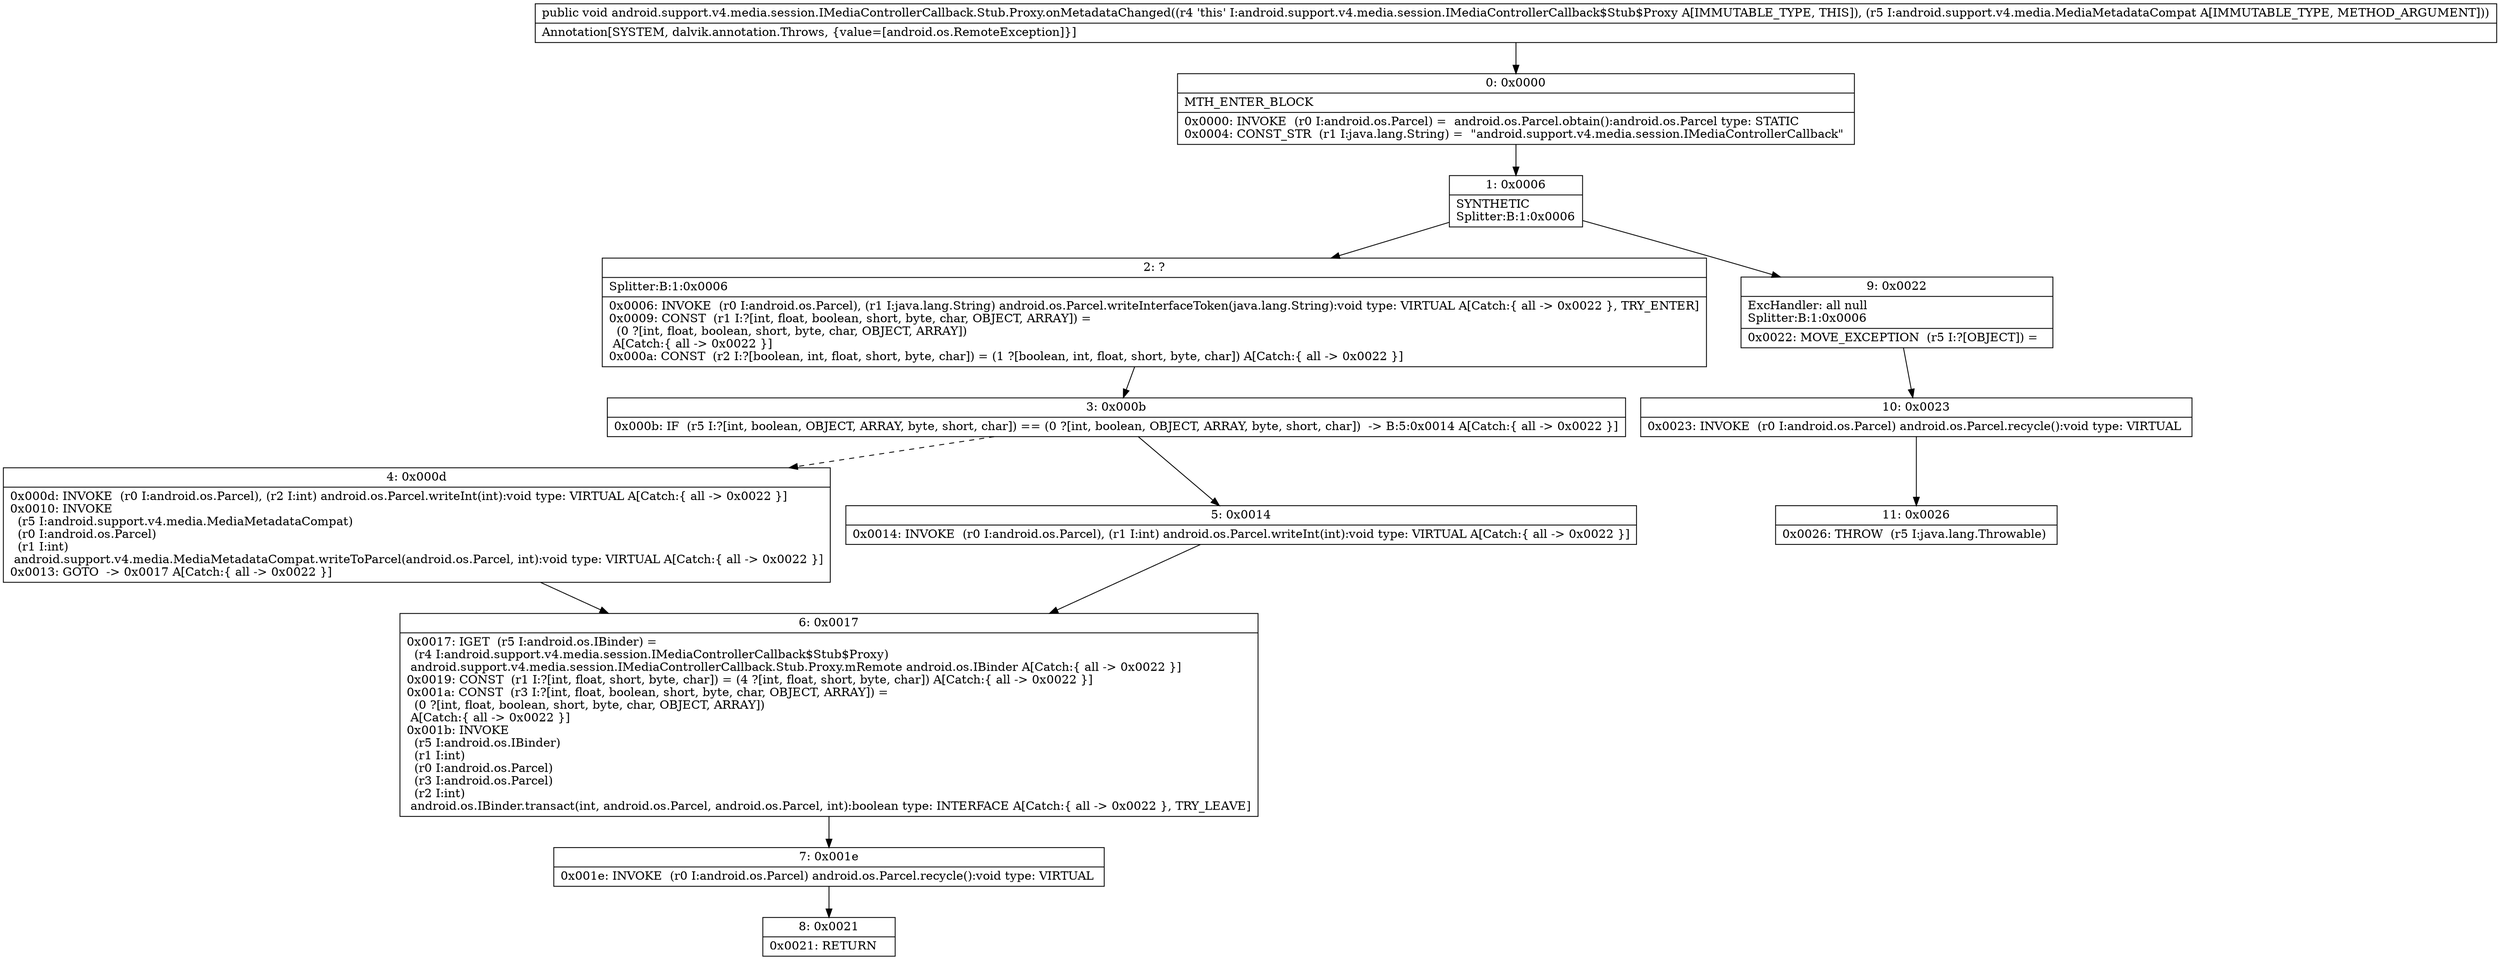 digraph "CFG forandroid.support.v4.media.session.IMediaControllerCallback.Stub.Proxy.onMetadataChanged(Landroid\/support\/v4\/media\/MediaMetadataCompat;)V" {
Node_0 [shape=record,label="{0\:\ 0x0000|MTH_ENTER_BLOCK\l|0x0000: INVOKE  (r0 I:android.os.Parcel) =  android.os.Parcel.obtain():android.os.Parcel type: STATIC \l0x0004: CONST_STR  (r1 I:java.lang.String) =  \"android.support.v4.media.session.IMediaControllerCallback\" \l}"];
Node_1 [shape=record,label="{1\:\ 0x0006|SYNTHETIC\lSplitter:B:1:0x0006\l}"];
Node_2 [shape=record,label="{2\:\ ?|Splitter:B:1:0x0006\l|0x0006: INVOKE  (r0 I:android.os.Parcel), (r1 I:java.lang.String) android.os.Parcel.writeInterfaceToken(java.lang.String):void type: VIRTUAL A[Catch:\{ all \-\> 0x0022 \}, TRY_ENTER]\l0x0009: CONST  (r1 I:?[int, float, boolean, short, byte, char, OBJECT, ARRAY]) = \l  (0 ?[int, float, boolean, short, byte, char, OBJECT, ARRAY])\l A[Catch:\{ all \-\> 0x0022 \}]\l0x000a: CONST  (r2 I:?[boolean, int, float, short, byte, char]) = (1 ?[boolean, int, float, short, byte, char]) A[Catch:\{ all \-\> 0x0022 \}]\l}"];
Node_3 [shape=record,label="{3\:\ 0x000b|0x000b: IF  (r5 I:?[int, boolean, OBJECT, ARRAY, byte, short, char]) == (0 ?[int, boolean, OBJECT, ARRAY, byte, short, char])  \-\> B:5:0x0014 A[Catch:\{ all \-\> 0x0022 \}]\l}"];
Node_4 [shape=record,label="{4\:\ 0x000d|0x000d: INVOKE  (r0 I:android.os.Parcel), (r2 I:int) android.os.Parcel.writeInt(int):void type: VIRTUAL A[Catch:\{ all \-\> 0x0022 \}]\l0x0010: INVOKE  \l  (r5 I:android.support.v4.media.MediaMetadataCompat)\l  (r0 I:android.os.Parcel)\l  (r1 I:int)\l android.support.v4.media.MediaMetadataCompat.writeToParcel(android.os.Parcel, int):void type: VIRTUAL A[Catch:\{ all \-\> 0x0022 \}]\l0x0013: GOTO  \-\> 0x0017 A[Catch:\{ all \-\> 0x0022 \}]\l}"];
Node_5 [shape=record,label="{5\:\ 0x0014|0x0014: INVOKE  (r0 I:android.os.Parcel), (r1 I:int) android.os.Parcel.writeInt(int):void type: VIRTUAL A[Catch:\{ all \-\> 0x0022 \}]\l}"];
Node_6 [shape=record,label="{6\:\ 0x0017|0x0017: IGET  (r5 I:android.os.IBinder) = \l  (r4 I:android.support.v4.media.session.IMediaControllerCallback$Stub$Proxy)\l android.support.v4.media.session.IMediaControllerCallback.Stub.Proxy.mRemote android.os.IBinder A[Catch:\{ all \-\> 0x0022 \}]\l0x0019: CONST  (r1 I:?[int, float, short, byte, char]) = (4 ?[int, float, short, byte, char]) A[Catch:\{ all \-\> 0x0022 \}]\l0x001a: CONST  (r3 I:?[int, float, boolean, short, byte, char, OBJECT, ARRAY]) = \l  (0 ?[int, float, boolean, short, byte, char, OBJECT, ARRAY])\l A[Catch:\{ all \-\> 0x0022 \}]\l0x001b: INVOKE  \l  (r5 I:android.os.IBinder)\l  (r1 I:int)\l  (r0 I:android.os.Parcel)\l  (r3 I:android.os.Parcel)\l  (r2 I:int)\l android.os.IBinder.transact(int, android.os.Parcel, android.os.Parcel, int):boolean type: INTERFACE A[Catch:\{ all \-\> 0x0022 \}, TRY_LEAVE]\l}"];
Node_7 [shape=record,label="{7\:\ 0x001e|0x001e: INVOKE  (r0 I:android.os.Parcel) android.os.Parcel.recycle():void type: VIRTUAL \l}"];
Node_8 [shape=record,label="{8\:\ 0x0021|0x0021: RETURN   \l}"];
Node_9 [shape=record,label="{9\:\ 0x0022|ExcHandler: all null\lSplitter:B:1:0x0006\l|0x0022: MOVE_EXCEPTION  (r5 I:?[OBJECT]) =  \l}"];
Node_10 [shape=record,label="{10\:\ 0x0023|0x0023: INVOKE  (r0 I:android.os.Parcel) android.os.Parcel.recycle():void type: VIRTUAL \l}"];
Node_11 [shape=record,label="{11\:\ 0x0026|0x0026: THROW  (r5 I:java.lang.Throwable) \l}"];
MethodNode[shape=record,label="{public void android.support.v4.media.session.IMediaControllerCallback.Stub.Proxy.onMetadataChanged((r4 'this' I:android.support.v4.media.session.IMediaControllerCallback$Stub$Proxy A[IMMUTABLE_TYPE, THIS]), (r5 I:android.support.v4.media.MediaMetadataCompat A[IMMUTABLE_TYPE, METHOD_ARGUMENT]))  | Annotation[SYSTEM, dalvik.annotation.Throws, \{value=[android.os.RemoteException]\}]\l}"];
MethodNode -> Node_0;
Node_0 -> Node_1;
Node_1 -> Node_2;
Node_1 -> Node_9;
Node_2 -> Node_3;
Node_3 -> Node_4[style=dashed];
Node_3 -> Node_5;
Node_4 -> Node_6;
Node_5 -> Node_6;
Node_6 -> Node_7;
Node_7 -> Node_8;
Node_9 -> Node_10;
Node_10 -> Node_11;
}

